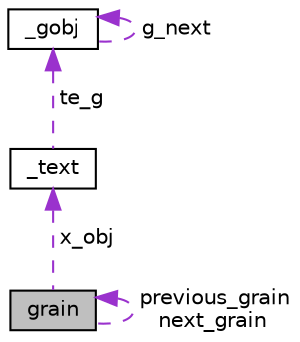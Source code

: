 digraph "grain"
{
 // LATEX_PDF_SIZE
  edge [fontname="Helvetica",fontsize="10",labelfontname="Helvetica",labelfontsize="10"];
  node [fontname="Helvetica",fontsize="10",shape=record];
  Node1 [label="grain",height=0.2,width=0.4,color="black", fillcolor="grey75", style="filled", fontcolor="black",tooltip=" "];
  Node1 -> Node1 [dir="back",color="darkorchid3",fontsize="10",style="dashed",label=" previous_grain\nnext_grain" ,fontname="Helvetica"];
  Node2 -> Node1 [dir="back",color="darkorchid3",fontsize="10",style="dashed",label=" x_obj" ,fontname="Helvetica"];
  Node2 [label="_text",height=0.2,width=0.4,color="black", fillcolor="white", style="filled",URL="$struct__text.html",tooltip=" "];
  Node3 -> Node2 [dir="back",color="darkorchid3",fontsize="10",style="dashed",label=" te_g" ,fontname="Helvetica"];
  Node3 [label="_gobj",height=0.2,width=0.4,color="black", fillcolor="white", style="filled",URL="$struct__gobj.html",tooltip=" "];
  Node3 -> Node3 [dir="back",color="darkorchid3",fontsize="10",style="dashed",label=" g_next" ,fontname="Helvetica"];
}
